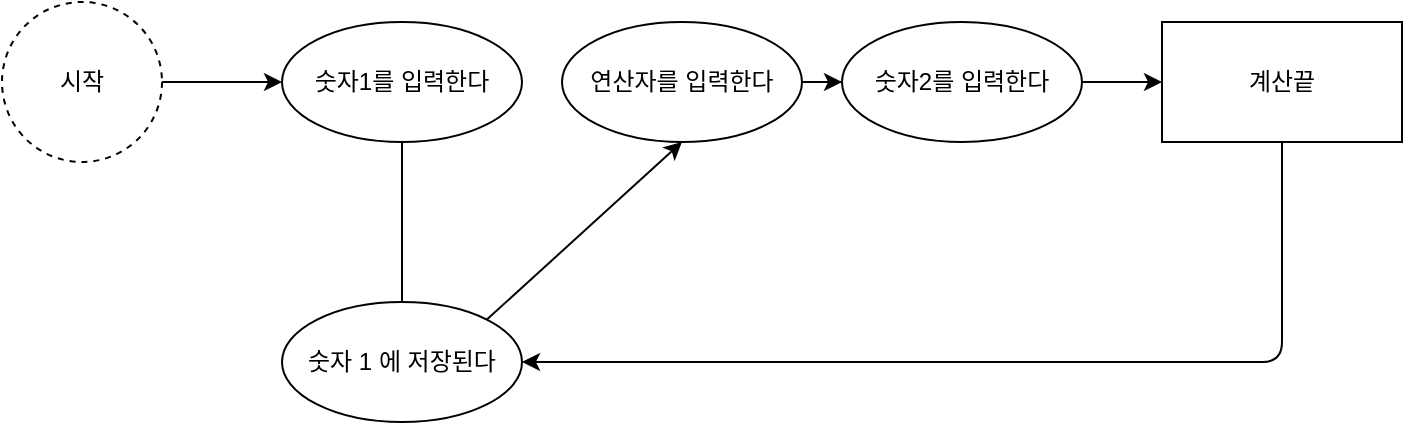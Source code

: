 <mxfile version="14.6.13" type="device"><diagram id="rzXEls-eleoUx2C5RRRw" name="Page-1"><mxGraphModel dx="1038" dy="548" grid="1" gridSize="10" guides="1" tooltips="1" connect="1" arrows="1" fold="1" page="1" pageScale="1" pageWidth="827" pageHeight="1169" math="0" shadow="0"><root><mxCell id="0"/><mxCell id="1" parent="0"/><mxCell id="x8eEQY8bEv33KJ_oVpBb-6" value="" style="edgeStyle=orthogonalEdgeStyle;rounded=0;orthogonalLoop=1;jettySize=auto;html=1;" parent="1" source="x8eEQY8bEv33KJ_oVpBb-4" target="x8eEQY8bEv33KJ_oVpBb-5" edge="1"><mxGeometry relative="1" as="geometry"/></mxCell><mxCell id="x8eEQY8bEv33KJ_oVpBb-4" value="시작" style="ellipse;whiteSpace=wrap;html=1;aspect=fixed;dashed=1;" parent="1" vertex="1"><mxGeometry x="50" y="20" width="80" height="80" as="geometry"/></mxCell><mxCell id="rulAdNAhrt6psOsjCF3g-24" value="" style="edgeStyle=orthogonalEdgeStyle;rounded=0;orthogonalLoop=1;jettySize=auto;html=1;startArrow=none;startFill=0;endArrow=none;endFill=0;" edge="1" parent="1" source="x8eEQY8bEv33KJ_oVpBb-5" target="rulAdNAhrt6psOsjCF3g-23"><mxGeometry relative="1" as="geometry"><mxPoint x="280" y="100" as="sourcePoint"/></mxGeometry></mxCell><mxCell id="x8eEQY8bEv33KJ_oVpBb-5" value="숫자1를 입력한다" style="ellipse;whiteSpace=wrap;html=1;" parent="1" vertex="1"><mxGeometry x="190" y="30" width="120" height="60" as="geometry"/></mxCell><mxCell id="rulAdNAhrt6psOsjCF3g-4" value="" style="edgeStyle=orthogonalEdgeStyle;rounded=0;orthogonalLoop=1;jettySize=auto;html=1;" edge="1" parent="1" source="rulAdNAhrt6psOsjCF3g-1" target="rulAdNAhrt6psOsjCF3g-3"><mxGeometry relative="1" as="geometry"/></mxCell><mxCell id="rulAdNAhrt6psOsjCF3g-1" value="연산자를 입력한다" style="ellipse;whiteSpace=wrap;html=1;" vertex="1" parent="1"><mxGeometry x="330" y="30" width="120" height="60" as="geometry"/></mxCell><mxCell id="rulAdNAhrt6psOsjCF3g-8" value="" style="edgeStyle=orthogonalEdgeStyle;rounded=0;orthogonalLoop=1;jettySize=auto;html=1;" edge="1" parent="1" source="rulAdNAhrt6psOsjCF3g-3" target="rulAdNAhrt6psOsjCF3g-7"><mxGeometry relative="1" as="geometry"/></mxCell><mxCell id="rulAdNAhrt6psOsjCF3g-3" value="숫자2를 입력한다" style="ellipse;whiteSpace=wrap;html=1;" vertex="1" parent="1"><mxGeometry x="470" y="30" width="120" height="60" as="geometry"/></mxCell><mxCell id="rulAdNAhrt6psOsjCF3g-7" value="계산끝" style="whiteSpace=wrap;html=1;" vertex="1" parent="1"><mxGeometry x="630" y="30" width="120" height="60" as="geometry"/></mxCell><mxCell id="rulAdNAhrt6psOsjCF3g-23" value="숫자 1 에 저장된다" style="ellipse;whiteSpace=wrap;html=1;" vertex="1" parent="1"><mxGeometry x="190" y="170" width="120" height="60" as="geometry"/></mxCell><mxCell id="rulAdNAhrt6psOsjCF3g-25" value="" style="endArrow=classic;html=1;exitX=0.5;exitY=1;exitDx=0;exitDy=0;entryX=1;entryY=0.5;entryDx=0;entryDy=0;" edge="1" parent="1" source="rulAdNAhrt6psOsjCF3g-7" target="rulAdNAhrt6psOsjCF3g-23"><mxGeometry width="50" height="50" relative="1" as="geometry"><mxPoint x="390" y="260" as="sourcePoint"/><mxPoint x="440" y="210" as="targetPoint"/><Array as="points"><mxPoint x="690" y="200"/></Array></mxGeometry></mxCell><mxCell id="rulAdNAhrt6psOsjCF3g-26" value="" style="endArrow=classic;html=1;entryX=0.5;entryY=1;entryDx=0;entryDy=0;exitX=1;exitY=0;exitDx=0;exitDy=0;" edge="1" parent="1" source="rulAdNAhrt6psOsjCF3g-23" target="rulAdNAhrt6psOsjCF3g-1"><mxGeometry width="50" height="50" relative="1" as="geometry"><mxPoint x="390" y="260" as="sourcePoint"/><mxPoint x="440" y="210" as="targetPoint"/></mxGeometry></mxCell></root></mxGraphModel></diagram></mxfile>